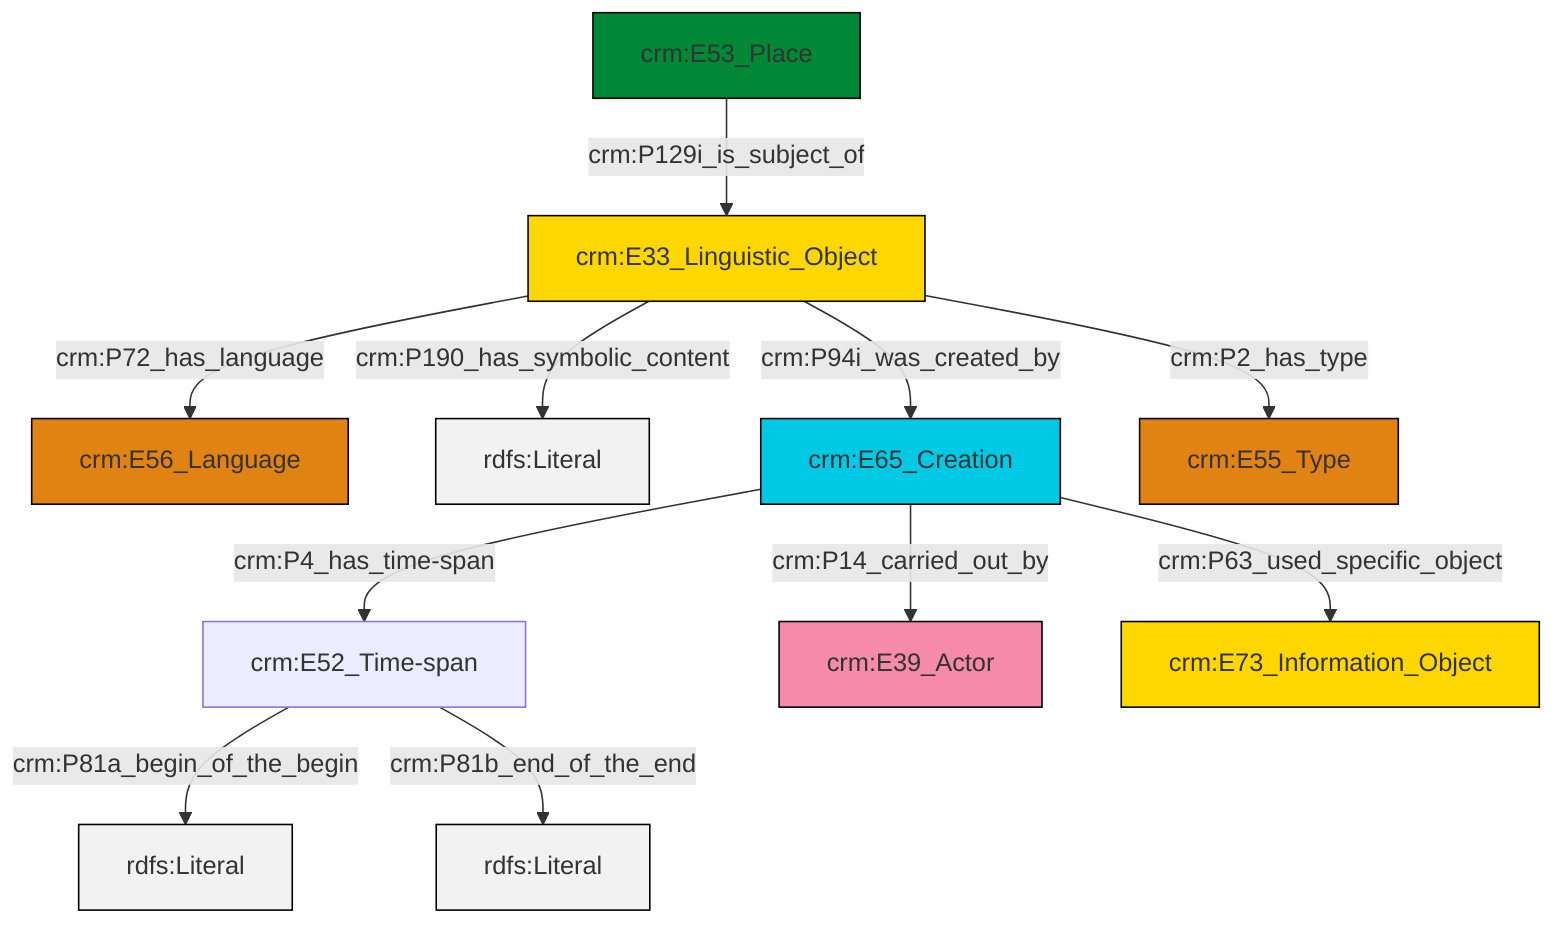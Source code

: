 graph TD
classDef Literal fill:#f2f2f2,stroke:#000000;
classDef CRM_Entity fill:#FFFFFF,stroke:#000000;
classDef Temporal_Entity fill:#00C9E6, stroke:#000000;
classDef Type fill:#E18312, stroke:#000000;
classDef Time-Span fill:#2C9C91, stroke:#000000;
classDef Appellation fill:#FFEB7F, stroke:#000000;
classDef Place fill:#008836, stroke:#000000;
classDef Persistent_Item fill:#B266B2, stroke:#000000;
classDef Conceptual_Object fill:#FFD700, stroke:#000000;
classDef Physical_Thing fill:#D2B48C, stroke:#000000;
classDef Actor fill:#f58aad, stroke:#000000;
classDef PC_Classes fill:#4ce600, stroke:#000000;
classDef Multi fill:#cccccc,stroke:#000000;

0["crm:E53_Place"]:::Place -->|crm:P129i_is_subject_of| 1["crm:E33_Linguistic_Object"]:::Conceptual_Object
1["crm:E33_Linguistic_Object"]:::Conceptual_Object -->|crm:P72_has_language| 2["crm:E56_Language"]:::Type
1["crm:E33_Linguistic_Object"]:::Conceptual_Object -->|crm:P190_has_symbolic_content| 5[rdfs:Literal]:::Literal
6["crm:E65_Creation"]:::Temporal_Entity -->|crm:P4_has_time-span| 3["crm:E52_Time-span"]:::Default
6["crm:E65_Creation"]:::Temporal_Entity -->|crm:P14_carried_out_by| 7["crm:E39_Actor"]:::Actor
1["crm:E33_Linguistic_Object"]:::Conceptual_Object -->|crm:P2_has_type| 11["crm:E55_Type"]:::Type
1["crm:E33_Linguistic_Object"]:::Conceptual_Object -->|crm:P94i_was_created_by| 6["crm:E65_Creation"]:::Temporal_Entity
3["crm:E52_Time-span"]:::Default -->|crm:P81a_begin_of_the_begin| 12[rdfs:Literal]:::Literal
6["crm:E65_Creation"]:::Temporal_Entity -->|crm:P63_used_specific_object| 9["crm:E73_Information_Object"]:::Conceptual_Object
3["crm:E52_Time-span"]:::Default -->|crm:P81b_end_of_the_end| 18[rdfs:Literal]:::Literal